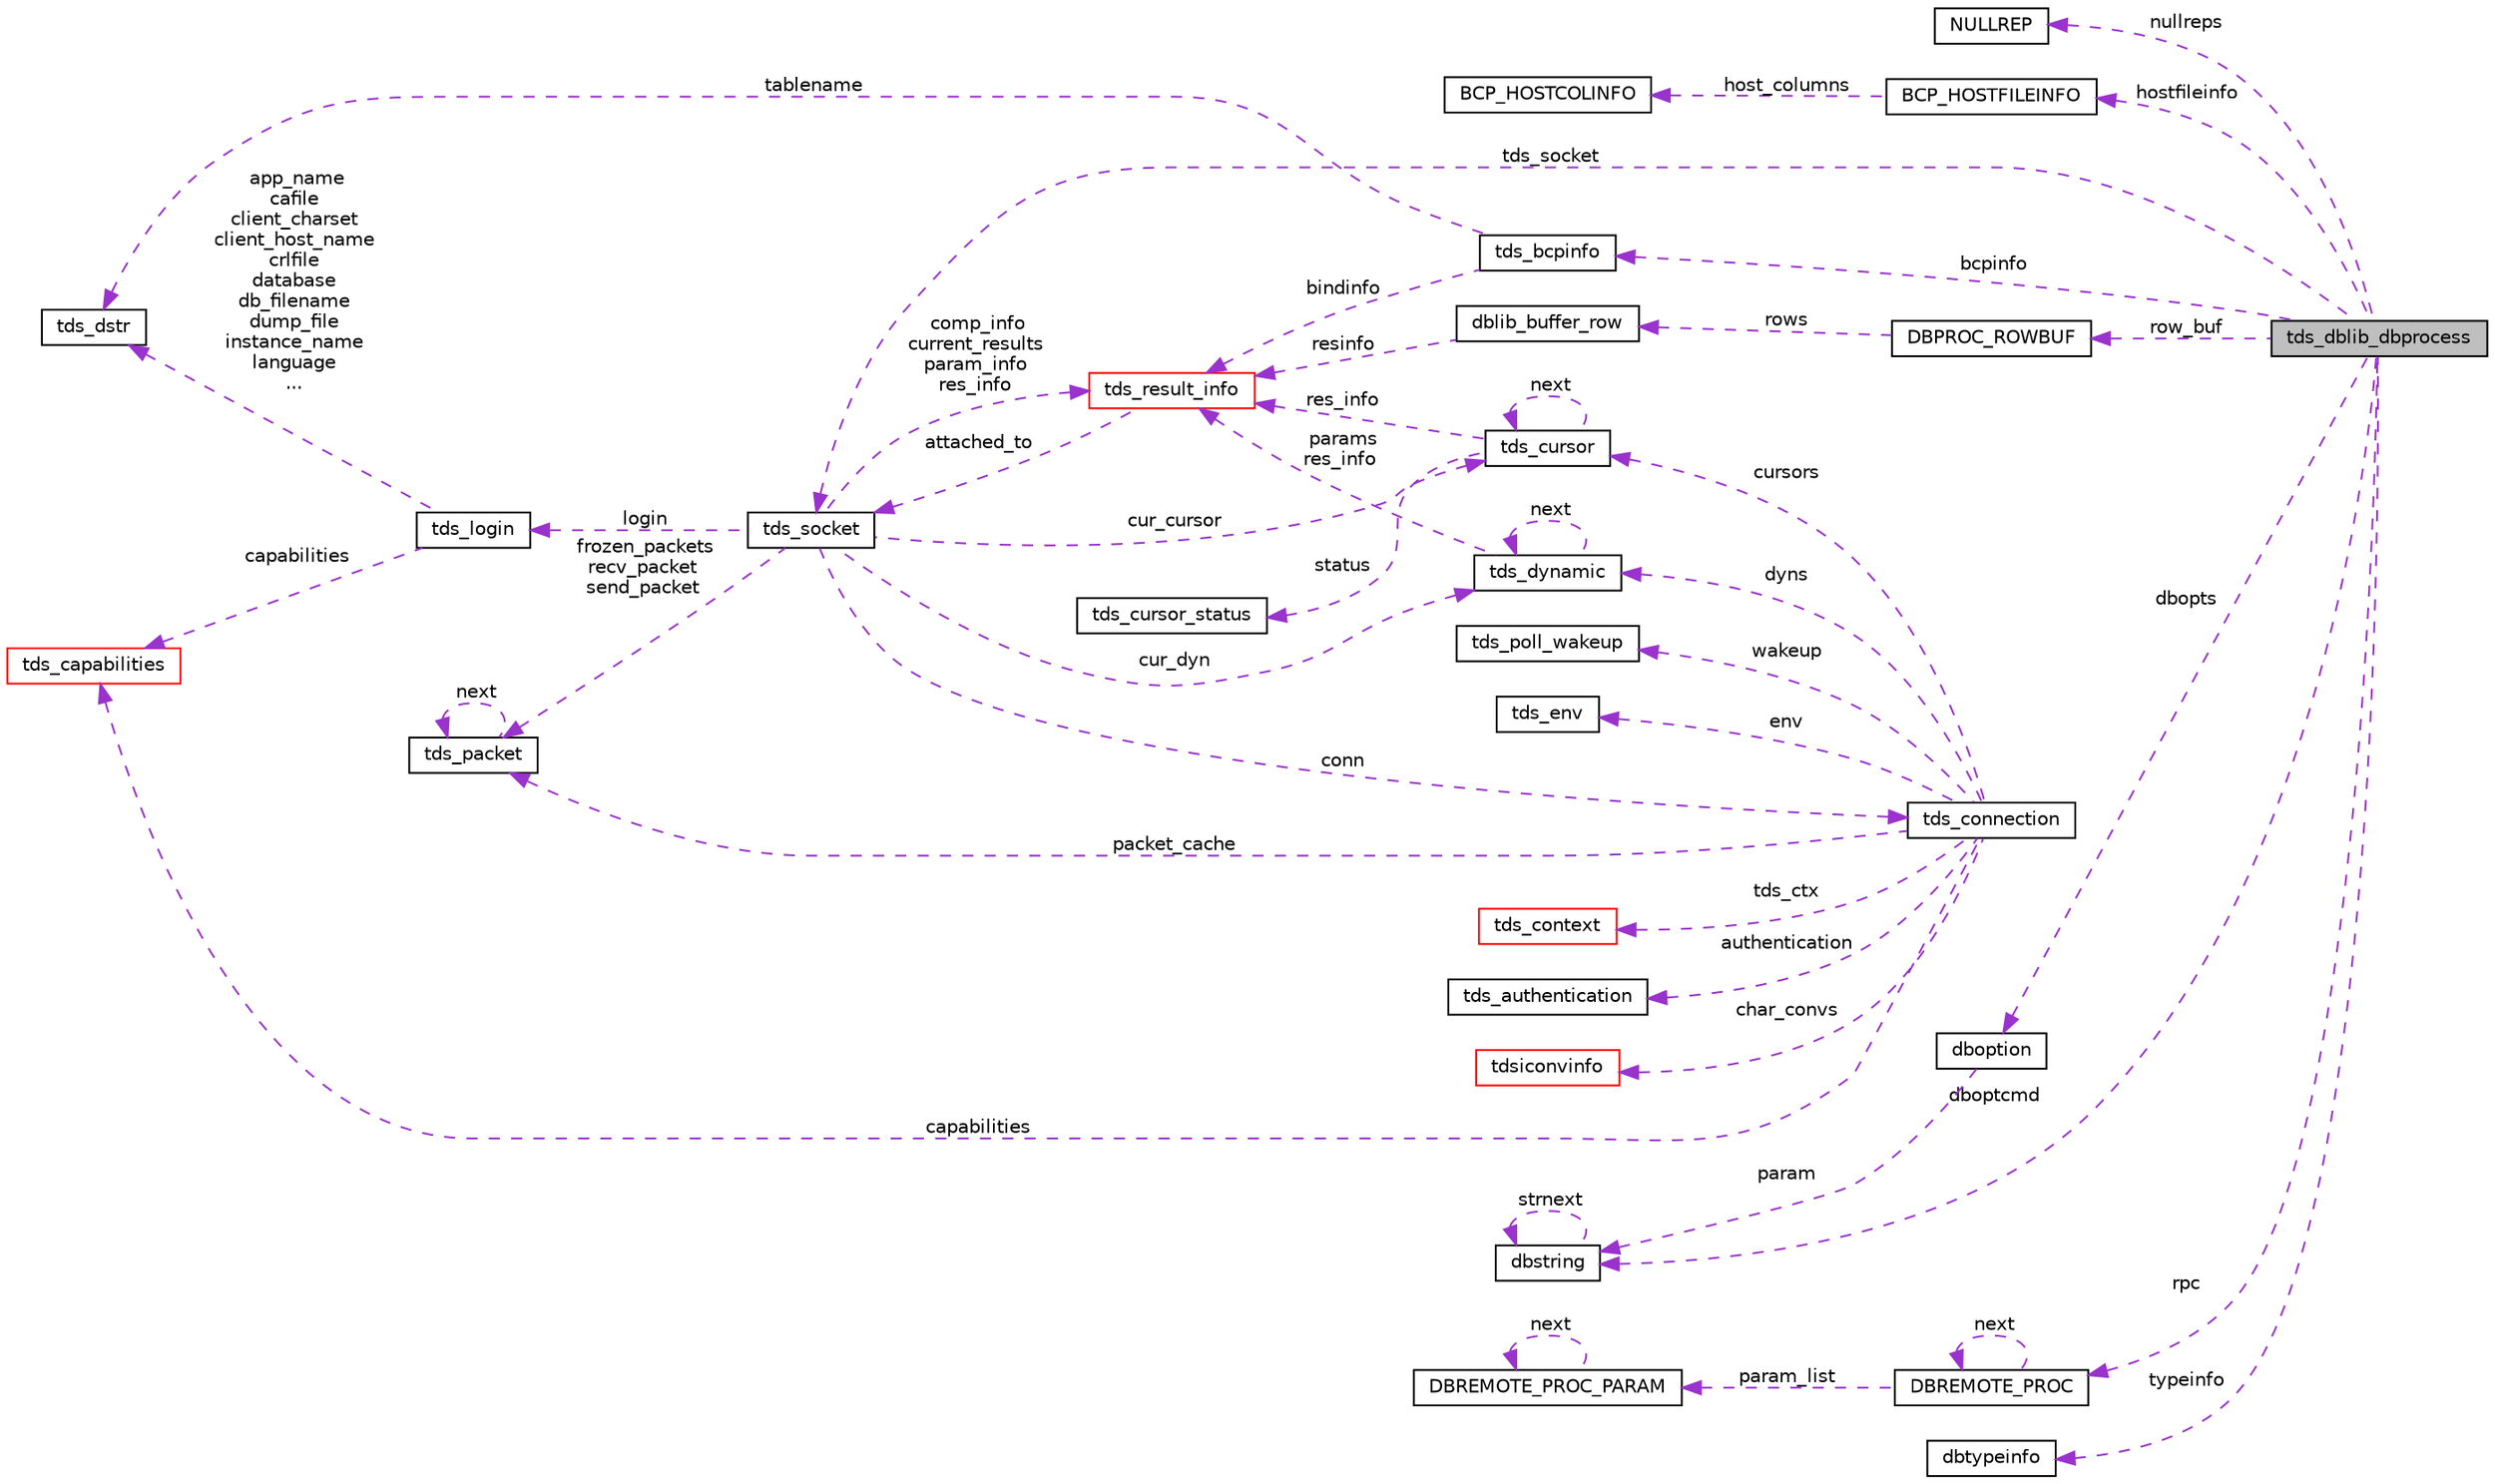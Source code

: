 digraph "tds_dblib_dbprocess"
{
 // LATEX_PDF_SIZE
  edge [fontname="Helvetica",fontsize="10",labelfontname="Helvetica",labelfontsize="10"];
  node [fontname="Helvetica",fontsize="10",shape=record];
  rankdir="LR";
  Node1 [label="tds_dblib_dbprocess",height=0.2,width=0.4,color="black", fillcolor="grey75", style="filled", fontcolor="black",tooltip=" "];
  Node2 -> Node1 [dir="back",color="darkorchid3",fontsize="10",style="dashed",label=" nullreps" ,fontname="Helvetica"];
  Node2 [label="NULLREP",height=0.2,width=0.4,color="black", fillcolor="white", style="filled",URL="$a00939.html",tooltip=" "];
  Node3 -> Node1 [dir="back",color="darkorchid3",fontsize="10",style="dashed",label=" hostfileinfo" ,fontname="Helvetica"];
  Node3 [label="BCP_HOSTFILEINFO",height=0.2,width=0.4,color="black", fillcolor="white", style="filled",URL="$a00923.html",tooltip=" "];
  Node4 -> Node3 [dir="back",color="darkorchid3",fontsize="10",style="dashed",label=" host_columns" ,fontname="Helvetica"];
  Node4 [label="BCP_HOSTCOLINFO",height=0.2,width=0.4,color="black", fillcolor="white", style="filled",URL="$a00919.html",tooltip=" "];
  Node5 -> Node1 [dir="back",color="darkorchid3",fontsize="10",style="dashed",label=" tds_socket" ,fontname="Helvetica"];
  Node5 [label="tds_socket",height=0.2,width=0.4,color="black", fillcolor="white", style="filled",URL="$a01235.html",tooltip="Information for a server connection."];
  Node6 -> Node5 [dir="back",color="darkorchid3",fontsize="10",style="dashed",label=" login" ,fontname="Helvetica"];
  Node6 [label="tds_login",height=0.2,width=0.4,color="black", fillcolor="white", style="filled",URL="$a01143.html",tooltip=" "];
  Node7 -> Node6 [dir="back",color="darkorchid3",fontsize="10",style="dashed",label=" capabilities" ,fontname="Helvetica"];
  Node7 [label="tds_capabilities",height=0.2,width=0.4,color="red", fillcolor="white", style="filled",URL="$a01139.html",tooltip=" "];
  Node9 -> Node6 [dir="back",color="darkorchid3",fontsize="10",style="dashed",label=" app_name\ncafile\nclient_charset\nclient_host_name\ncrlfile\ndatabase\ndb_filename\ndump_file\ninstance_name\nlanguage\n..." ,fontname="Helvetica"];
  Node9 [label="tds_dstr",height=0.2,width=0.4,color="black", fillcolor="white", style="filled",URL="$a01283.html",tooltip="Structure to hold a string."];
  Node10 -> Node5 [dir="back",color="darkorchid3",fontsize="10",style="dashed",label=" frozen_packets\nrecv_packet\nsend_packet" ,fontname="Helvetica"];
  Node10 [label="tds_packet",height=0.2,width=0.4,color="black", fillcolor="white", style="filled",URL="$a01223.html",tooltip=" "];
  Node10 -> Node10 [dir="back",color="darkorchid3",fontsize="10",style="dashed",label=" next" ,fontname="Helvetica"];
  Node11 -> Node5 [dir="back",color="darkorchid3",fontsize="10",style="dashed",label=" cur_dyn" ,fontname="Helvetica"];
  Node11 [label="tds_dynamic",height=0.2,width=0.4,color="black", fillcolor="white", style="filled",URL="$a01207.html",tooltip="Holds information for a dynamic (also called prepared) query."];
  Node11 -> Node11 [dir="back",color="darkorchid3",fontsize="10",style="dashed",label=" next" ,fontname="Helvetica"];
  Node12 -> Node11 [dir="back",color="darkorchid3",fontsize="10",style="dashed",label=" params\nres_info" ,fontname="Helvetica"];
  Node12 [label="tds_result_info",height=0.2,width=0.4,color="red", fillcolor="white", style="filled",URL="$a01183.html",tooltip="Hold information for any results."];
  Node5 -> Node12 [dir="back",color="darkorchid3",fontsize="10",style="dashed",label=" attached_to" ,fontname="Helvetica"];
  Node12 -> Node5 [dir="back",color="darkorchid3",fontsize="10",style="dashed",label=" comp_info\ncurrent_results\nparam_info\nres_info" ,fontname="Helvetica"];
  Node20 -> Node5 [dir="back",color="darkorchid3",fontsize="10",style="dashed",label=" cur_cursor" ,fontname="Helvetica"];
  Node20 [label="tds_cursor",height=0.2,width=0.4,color="black", fillcolor="white", style="filled",URL="$a01199.html",tooltip="Holds informations about a cursor."];
  Node21 -> Node20 [dir="back",color="darkorchid3",fontsize="10",style="dashed",label=" status" ,fontname="Helvetica"];
  Node21 [label="tds_cursor_status",height=0.2,width=0.4,color="black", fillcolor="white", style="filled",URL="$a01195.html",tooltip=" "];
  Node12 -> Node20 [dir="back",color="darkorchid3",fontsize="10",style="dashed",label=" res_info" ,fontname="Helvetica"];
  Node20 -> Node20 [dir="back",color="darkorchid3",fontsize="10",style="dashed",label=" next" ,fontname="Helvetica"];
  Node22 -> Node5 [dir="back",color="darkorchid3",fontsize="10",style="dashed",label=" conn" ,fontname="Helvetica"];
  Node22 [label="tds_connection",height=0.2,width=0.4,color="black", fillcolor="white", style="filled",URL="$a01231.html",tooltip=" "];
  Node7 -> Node22 [dir="back",color="darkorchid3",fontsize="10",style="dashed",label=" capabilities" ,fontname="Helvetica"];
  Node23 -> Node22 [dir="back",color="darkorchid3",fontsize="10",style="dashed",label=" wakeup" ,fontname="Helvetica"];
  Node23 [label="tds_poll_wakeup",height=0.2,width=0.4,color="black", fillcolor="white", style="filled",URL="$a01227.html",tooltip=" "];
  Node24 -> Node22 [dir="back",color="darkorchid3",fontsize="10",style="dashed",label=" env" ,fontname="Helvetica"];
  Node24 [label="tds_env",height=0.2,width=0.4,color="black", fillcolor="white", style="filled",URL="$a01203.html",tooltip="Current environment as reported by the server."];
  Node25 -> Node22 [dir="back",color="darkorchid3",fontsize="10",style="dashed",label=" tds_ctx" ,fontname="Helvetica"];
  Node25 [label="tds_context",height=0.2,width=0.4,color="red", fillcolor="white", style="filled",URL="$a01215.html",tooltip=" "];
  Node27 -> Node22 [dir="back",color="darkorchid3",fontsize="10",style="dashed",label=" authentication" ,fontname="Helvetica"];
  Node27 [label="tds_authentication",height=0.2,width=0.4,color="black", fillcolor="white", style="filled",URL="$a01219.html",tooltip=" "];
  Node10 -> Node22 [dir="back",color="darkorchid3",fontsize="10",style="dashed",label=" packet_cache" ,fontname="Helvetica"];
  Node11 -> Node22 [dir="back",color="darkorchid3",fontsize="10",style="dashed",label=" dyns" ,fontname="Helvetica"];
  Node14 -> Node22 [dir="back",color="darkorchid3",fontsize="10",style="dashed",label=" char_convs" ,fontname="Helvetica"];
  Node14 [label="tdsiconvinfo",height=0.2,width=0.4,color="red", fillcolor="white", style="filled",URL="$a00983.html",tooltip=" "];
  Node20 -> Node22 [dir="back",color="darkorchid3",fontsize="10",style="dashed",label=" cursors" ,fontname="Helvetica"];
  Node28 -> Node1 [dir="back",color="darkorchid3",fontsize="10",style="dashed",label=" bcpinfo" ,fontname="Helvetica"];
  Node28 [label="tds_bcpinfo",height=0.2,width=0.4,color="black", fillcolor="white", style="filled",URL="$a01247.html",tooltip=" "];
  Node12 -> Node28 [dir="back",color="darkorchid3",fontsize="10",style="dashed",label=" bindinfo" ,fontname="Helvetica"];
  Node9 -> Node28 [dir="back",color="darkorchid3",fontsize="10",style="dashed",label=" tablename" ,fontname="Helvetica"];
  Node29 -> Node1 [dir="back",color="darkorchid3",fontsize="10",style="dashed",label=" dboptcmd" ,fontname="Helvetica"];
  Node29 [label="dbstring",height=0.2,width=0.4,color="black", fillcolor="white", style="filled",URL="$a01331.html",tooltip=" "];
  Node29 -> Node29 [dir="back",color="darkorchid3",fontsize="10",style="dashed",label=" strnext" ,fontname="Helvetica"];
  Node30 -> Node1 [dir="back",color="darkorchid3",fontsize="10",style="dashed",label=" row_buf" ,fontname="Helvetica"];
  Node30 [label="DBPROC_ROWBUF",height=0.2,width=0.4,color="black", fillcolor="white", style="filled",URL="$a00915.html",tooltip=" "];
  Node31 -> Node30 [dir="back",color="darkorchid3",fontsize="10",style="dashed",label=" rows" ,fontname="Helvetica"];
  Node31 [label="dblib_buffer_row",height=0.2,width=0.4,color="black", fillcolor="white", style="filled",URL="$a00611.html",tooltip=" "];
  Node12 -> Node31 [dir="back",color="darkorchid3",fontsize="10",style="dashed",label=" resinfo" ,fontname="Helvetica"];
  Node32 -> Node1 [dir="back",color="darkorchid3",fontsize="10",style="dashed",label=" dbopts" ,fontname="Helvetica"];
  Node32 [label="dboption",height=0.2,width=0.4,color="black", fillcolor="white", style="filled",URL="$a00935.html",tooltip=" "];
  Node29 -> Node32 [dir="back",color="darkorchid3",fontsize="10",style="dashed",label=" param" ,fontname="Helvetica"];
  Node33 -> Node1 [dir="back",color="darkorchid3",fontsize="10",style="dashed",label=" rpc" ,fontname="Helvetica"];
  Node33 [label="DBREMOTE_PROC",height=0.2,width=0.4,color="black", fillcolor="white", style="filled",URL="$a00931.html",tooltip=" "];
  Node34 -> Node33 [dir="back",color="darkorchid3",fontsize="10",style="dashed",label=" param_list" ,fontname="Helvetica"];
  Node34 [label="DBREMOTE_PROC_PARAM",height=0.2,width=0.4,color="black", fillcolor="white", style="filled",URL="$a00927.html",tooltip=" "];
  Node34 -> Node34 [dir="back",color="darkorchid3",fontsize="10",style="dashed",label=" next" ,fontname="Helvetica"];
  Node33 -> Node33 [dir="back",color="darkorchid3",fontsize="10",style="dashed",label=" next" ,fontname="Helvetica"];
  Node35 -> Node1 [dir="back",color="darkorchid3",fontsize="10",style="dashed",label=" typeinfo" ,fontname="Helvetica"];
  Node35 [label="dbtypeinfo",height=0.2,width=0.4,color="black", fillcolor="white", style="filled",URL="$a01327.html",tooltip=" "];
}
